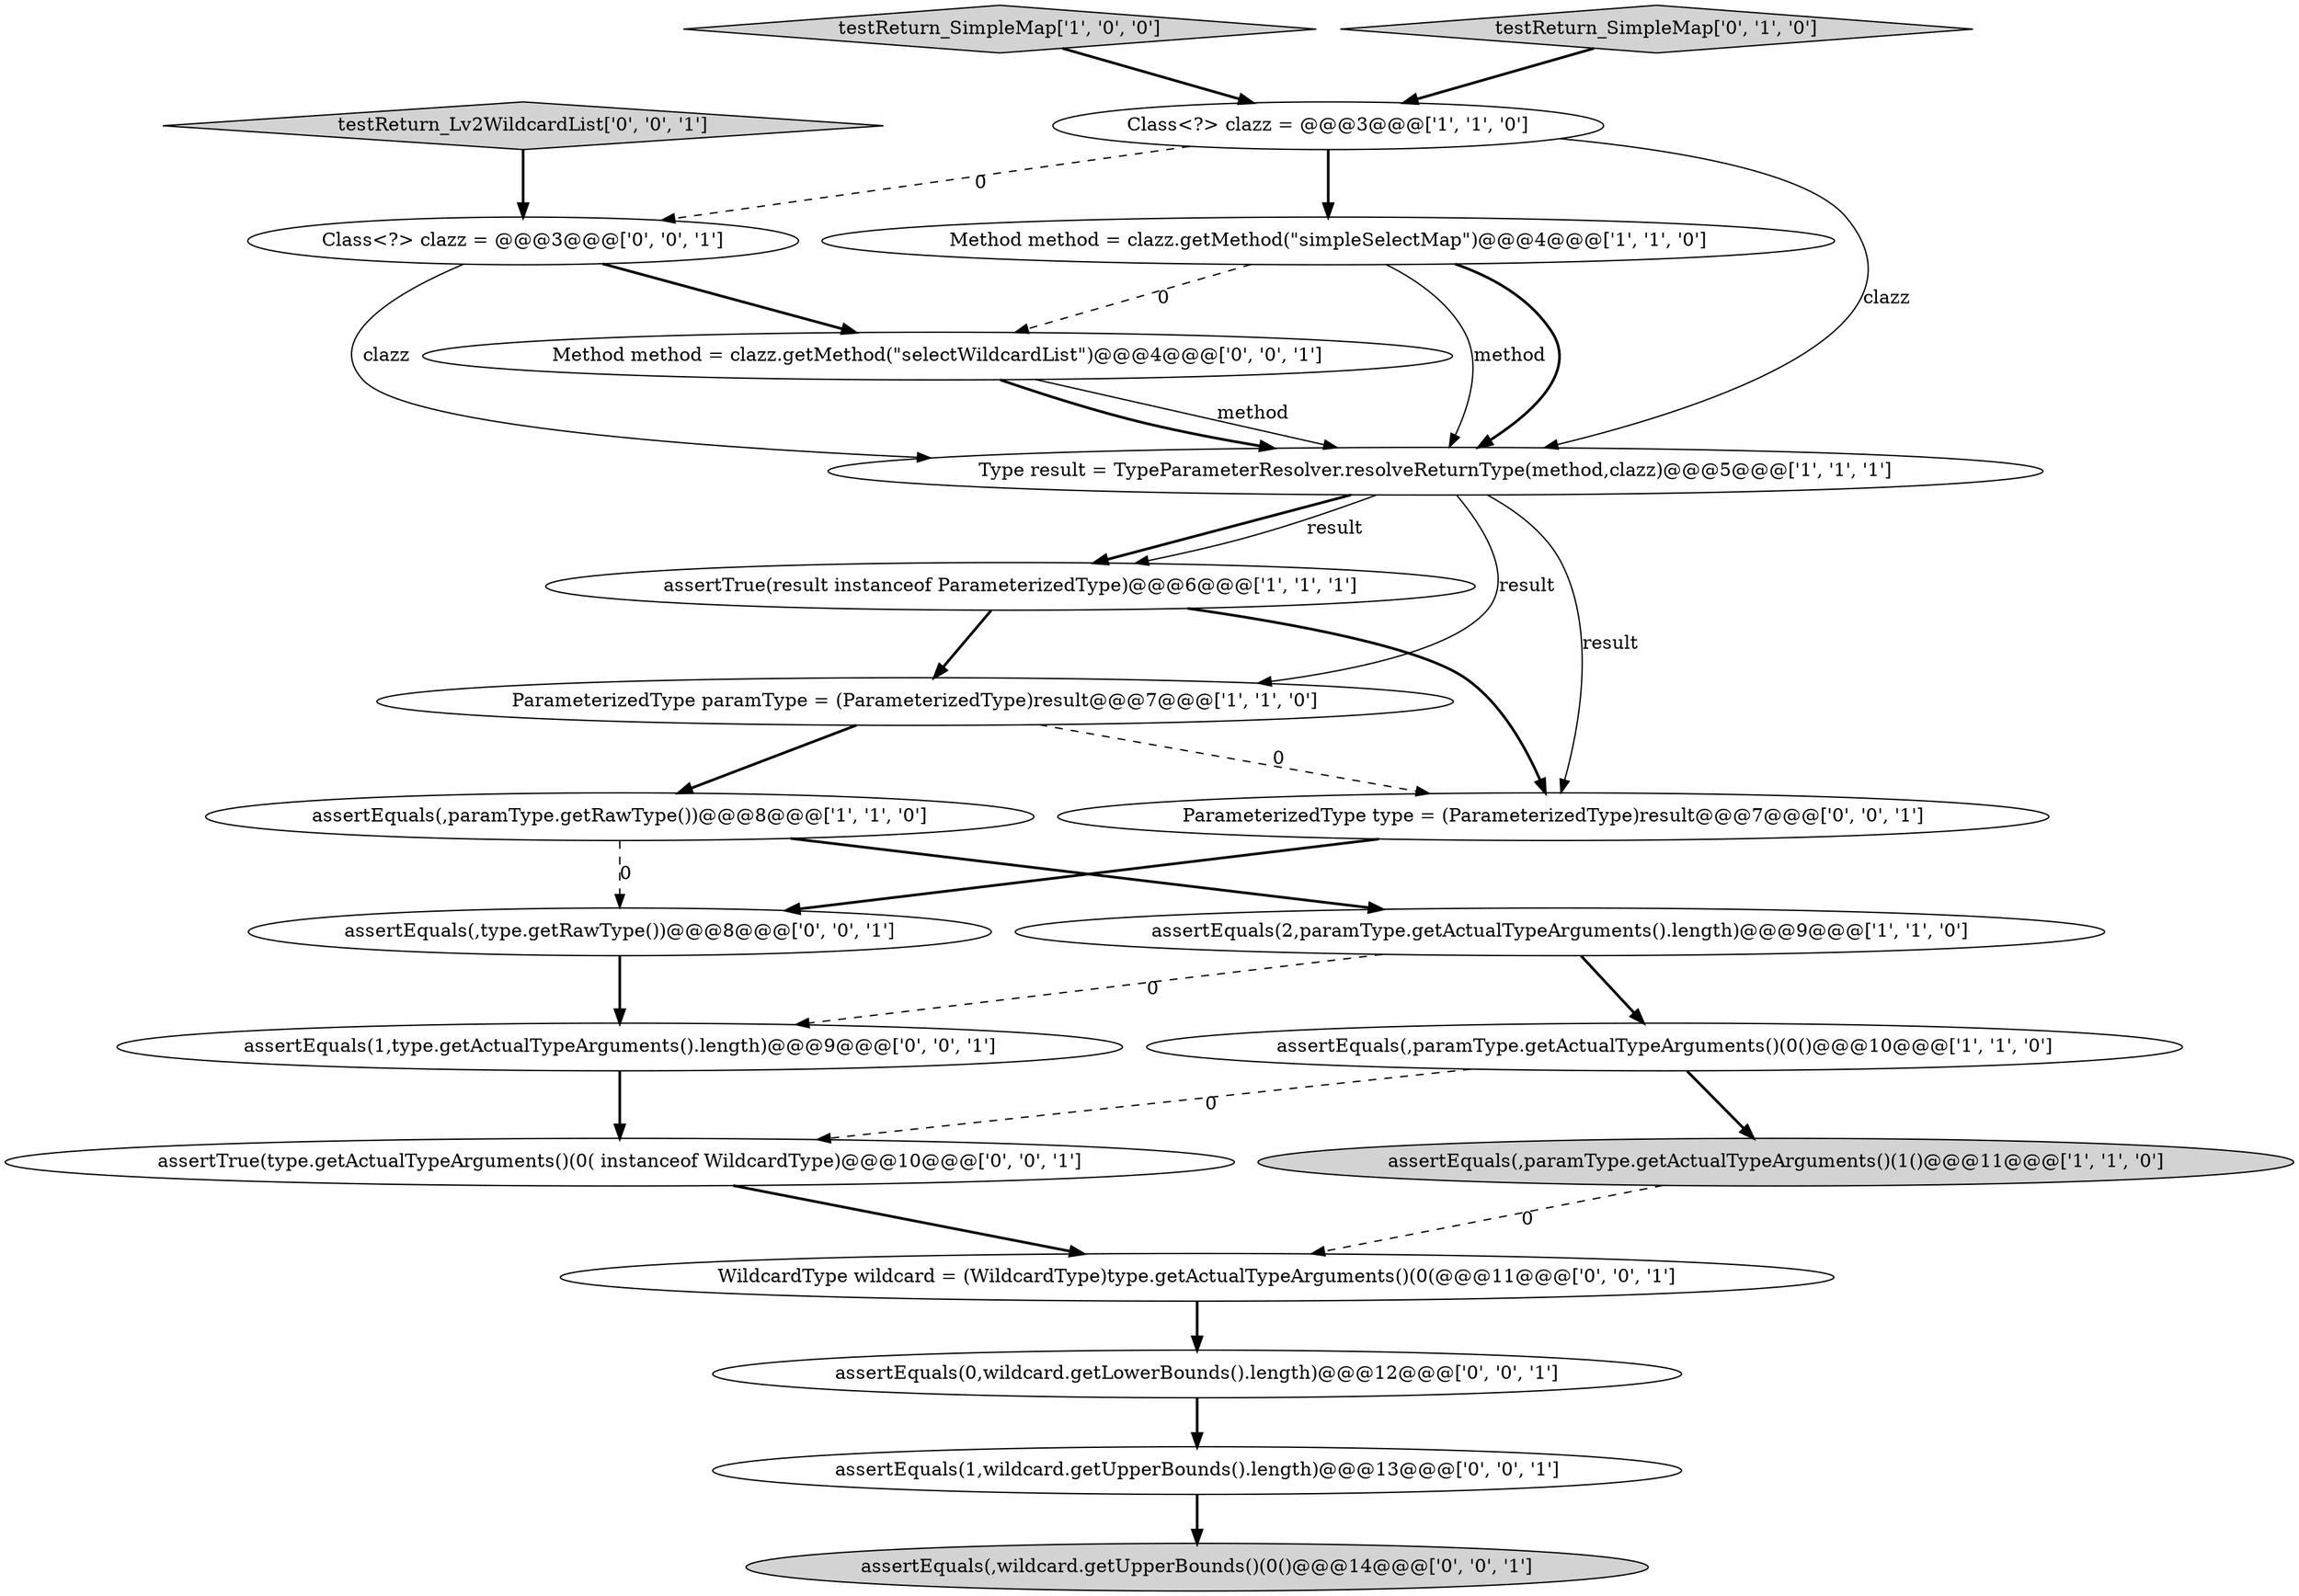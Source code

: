 digraph {
15 [style = filled, label = "assertEquals(1,wildcard.getUpperBounds().length)@@@13@@@['0', '0', '1']", fillcolor = white, shape = ellipse image = "AAA0AAABBB3BBB"];
9 [style = filled, label = "assertEquals(,paramType.getActualTypeArguments()(1()@@@11@@@['1', '1', '0']", fillcolor = lightgray, shape = ellipse image = "AAA0AAABBB1BBB"];
3 [style = filled, label = "assertTrue(result instanceof ParameterizedType)@@@6@@@['1', '1', '1']", fillcolor = white, shape = ellipse image = "AAA0AAABBB1BBB"];
16 [style = filled, label = "assertEquals(1,type.getActualTypeArguments().length)@@@9@@@['0', '0', '1']", fillcolor = white, shape = ellipse image = "AAA0AAABBB3BBB"];
13 [style = filled, label = "assertEquals(0,wildcard.getLowerBounds().length)@@@12@@@['0', '0', '1']", fillcolor = white, shape = ellipse image = "AAA0AAABBB3BBB"];
2 [style = filled, label = "ParameterizedType paramType = (ParameterizedType)result@@@7@@@['1', '1', '0']", fillcolor = white, shape = ellipse image = "AAA0AAABBB1BBB"];
5 [style = filled, label = "Method method = clazz.getMethod(\"simpleSelectMap\")@@@4@@@['1', '1', '0']", fillcolor = white, shape = ellipse image = "AAA0AAABBB1BBB"];
1 [style = filled, label = "assertEquals(,paramType.getActualTypeArguments()(0()@@@10@@@['1', '1', '0']", fillcolor = white, shape = ellipse image = "AAA0AAABBB1BBB"];
18 [style = filled, label = "assertEquals(,wildcard.getUpperBounds()(0()@@@14@@@['0', '0', '1']", fillcolor = lightgray, shape = ellipse image = "AAA0AAABBB3BBB"];
14 [style = filled, label = "testReturn_Lv2WildcardList['0', '0', '1']", fillcolor = lightgray, shape = diamond image = "AAA0AAABBB3BBB"];
19 [style = filled, label = "Class<?> clazz = @@@3@@@['0', '0', '1']", fillcolor = white, shape = ellipse image = "AAA0AAABBB3BBB"];
11 [style = filled, label = "assertEquals(,type.getRawType())@@@8@@@['0', '0', '1']", fillcolor = white, shape = ellipse image = "AAA0AAABBB3BBB"];
17 [style = filled, label = "assertTrue(type.getActualTypeArguments()(0( instanceof WildcardType)@@@10@@@['0', '0', '1']", fillcolor = white, shape = ellipse image = "AAA0AAABBB3BBB"];
0 [style = filled, label = "Type result = TypeParameterResolver.resolveReturnType(method,clazz)@@@5@@@['1', '1', '1']", fillcolor = white, shape = ellipse image = "AAA0AAABBB1BBB"];
7 [style = filled, label = "testReturn_SimpleMap['1', '0', '0']", fillcolor = lightgray, shape = diamond image = "AAA0AAABBB1BBB"];
8 [style = filled, label = "assertEquals(,paramType.getRawType())@@@8@@@['1', '1', '0']", fillcolor = white, shape = ellipse image = "AAA0AAABBB1BBB"];
4 [style = filled, label = "assertEquals(2,paramType.getActualTypeArguments().length)@@@9@@@['1', '1', '0']", fillcolor = white, shape = ellipse image = "AAA0AAABBB1BBB"];
21 [style = filled, label = "ParameterizedType type = (ParameterizedType)result@@@7@@@['0', '0', '1']", fillcolor = white, shape = ellipse image = "AAA0AAABBB3BBB"];
10 [style = filled, label = "testReturn_SimpleMap['0', '1', '0']", fillcolor = lightgray, shape = diamond image = "AAA0AAABBB2BBB"];
6 [style = filled, label = "Class<?> clazz = @@@3@@@['1', '1', '0']", fillcolor = white, shape = ellipse image = "AAA0AAABBB1BBB"];
12 [style = filled, label = "WildcardType wildcard = (WildcardType)type.getActualTypeArguments()(0(@@@11@@@['0', '0', '1']", fillcolor = white, shape = ellipse image = "AAA0AAABBB3BBB"];
20 [style = filled, label = "Method method = clazz.getMethod(\"selectWildcardList\")@@@4@@@['0', '0', '1']", fillcolor = white, shape = ellipse image = "AAA0AAABBB3BBB"];
0->3 [style = bold, label=""];
11->16 [style = bold, label=""];
4->16 [style = dashed, label="0"];
5->0 [style = solid, label="method"];
19->20 [style = bold, label=""];
20->0 [style = bold, label=""];
6->0 [style = solid, label="clazz"];
14->19 [style = bold, label=""];
16->17 [style = bold, label=""];
19->0 [style = solid, label="clazz"];
15->18 [style = bold, label=""];
10->6 [style = bold, label=""];
1->9 [style = bold, label=""];
5->20 [style = dashed, label="0"];
0->2 [style = solid, label="result"];
12->13 [style = bold, label=""];
6->5 [style = bold, label=""];
17->12 [style = bold, label=""];
1->17 [style = dashed, label="0"];
3->2 [style = bold, label=""];
5->0 [style = bold, label=""];
21->11 [style = bold, label=""];
2->21 [style = dashed, label="0"];
7->6 [style = bold, label=""];
6->19 [style = dashed, label="0"];
0->3 [style = solid, label="result"];
3->21 [style = bold, label=""];
20->0 [style = solid, label="method"];
4->1 [style = bold, label=""];
9->12 [style = dashed, label="0"];
13->15 [style = bold, label=""];
0->21 [style = solid, label="result"];
8->4 [style = bold, label=""];
8->11 [style = dashed, label="0"];
2->8 [style = bold, label=""];
}

